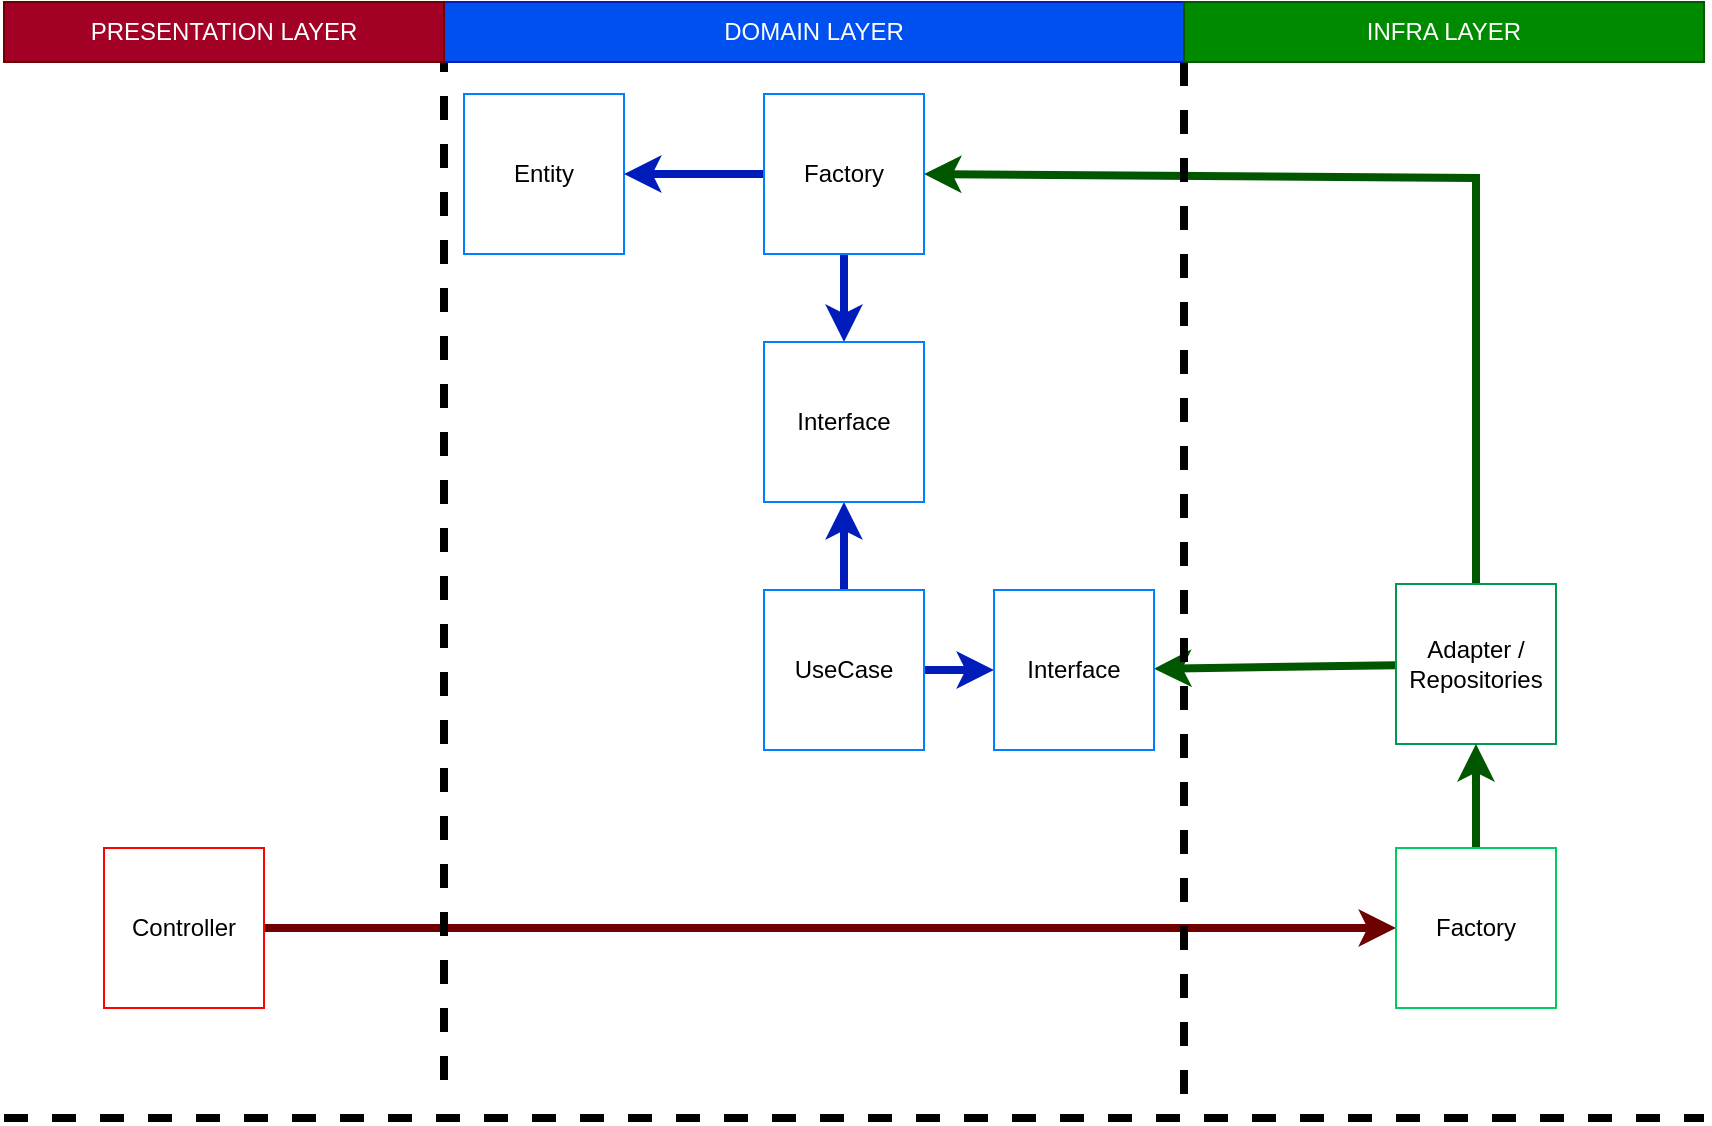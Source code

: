 <mxfile>
    <diagram id="hQ7hH29XB-m6HErXu0Jc" name="Page-1">
        <mxGraphModel dx="1298" dy="1198" grid="0" gridSize="10" guides="1" tooltips="1" connect="1" arrows="1" fold="1" page="0" pageScale="1" pageWidth="850" pageHeight="1100" background="none" math="0" shadow="0">
            <root>
                <mxCell id="0"/>
                <mxCell id="1" parent="0"/>
                <mxCell id="2" value="Entity" style="whiteSpace=wrap;html=1;aspect=fixed;strokeColor=#007FFF;rounded=0;" parent="1" vertex="1">
                    <mxGeometry x="230" y="16" width="80" height="80" as="geometry"/>
                </mxCell>
                <mxCell id="55" style="edgeStyle=none;html=1;strokeColor=#009900;strokeWidth=1;entryX=0.5;entryY=1;entryDx=0;entryDy=0;rounded=0;" parent="1" source="11" edge="1">
                    <mxGeometry relative="1" as="geometry">
                        <mxPoint x="710" y="120" as="targetPoint"/>
                    </mxGeometry>
                </mxCell>
                <mxCell id="23" style="edgeStyle=none;html=1;strokeColor=#009900;rounded=0;" parent="1" target="12" edge="1">
                    <mxGeometry relative="1" as="geometry">
                        <mxPoint x="670" y="80" as="sourcePoint"/>
                    </mxGeometry>
                </mxCell>
                <mxCell id="37" style="edgeStyle=none;html=1;strokeColor=#001DBC;fillColor=#0050ef;strokeWidth=4;rounded=0;" parent="1" source="28" target="36" edge="1">
                    <mxGeometry relative="1" as="geometry"/>
                </mxCell>
                <mxCell id="73" style="edgeStyle=none;html=1;entryX=0.5;entryY=1;entryDx=0;entryDy=0;fillColor=#0050ef;strokeColor=#001DBC;strokeWidth=4;rounded=0;" edge="1" parent="1" source="28" target="72">
                    <mxGeometry relative="1" as="geometry"/>
                </mxCell>
                <mxCell id="28" value="UseCase" style="whiteSpace=wrap;html=1;aspect=fixed;strokeColor=#007FFF;rounded=0;" parent="1" vertex="1">
                    <mxGeometry x="380" y="264" width="80" height="80" as="geometry"/>
                </mxCell>
                <mxCell id="68" style="edgeStyle=none;html=1;fillColor=#a20025;strokeColor=#6F0000;strokeWidth=4;rounded=0;" edge="1" parent="1" source="30" target="59">
                    <mxGeometry relative="1" as="geometry"/>
                </mxCell>
                <mxCell id="30" value="Controller" style="whiteSpace=wrap;html=1;aspect=fixed;strokeColor=#FF0000;rounded=0;" parent="1" vertex="1">
                    <mxGeometry x="50" y="393" width="80" height="80" as="geometry"/>
                </mxCell>
                <mxCell id="66" style="edgeStyle=none;html=1;fillColor=#008a00;strokeColor=#005700;strokeWidth=4;rounded=0;" edge="1" parent="1" source="35" target="36">
                    <mxGeometry relative="1" as="geometry"/>
                </mxCell>
                <mxCell id="71" style="edgeStyle=none;html=1;entryX=1;entryY=0.5;entryDx=0;entryDy=0;fillColor=#008a00;strokeColor=#005700;strokeWidth=4;rounded=0;" edge="1" parent="1" source="35" target="69">
                    <mxGeometry relative="1" as="geometry">
                        <Array as="points">
                            <mxPoint x="736" y="58"/>
                        </Array>
                    </mxGeometry>
                </mxCell>
                <mxCell id="35" value="Adapter / Repositories" style="whiteSpace=wrap;html=1;aspect=fixed;strokeColor=#00994D;rounded=0;" parent="1" vertex="1">
                    <mxGeometry x="696" y="261" width="80" height="80" as="geometry"/>
                </mxCell>
                <mxCell id="36" value="Interface" style="whiteSpace=wrap;html=1;aspect=fixed;strokeColor=#007FFF;rounded=0;" parent="1" vertex="1">
                    <mxGeometry x="495" y="264" width="80" height="80" as="geometry"/>
                </mxCell>
                <mxCell id="39" value="" style="endArrow=none;dashed=1;html=1;strokeWidth=4;rounded=0;" parent="1" edge="1">
                    <mxGeometry width="50" height="50" relative="1" as="geometry">
                        <mxPoint y="528" as="sourcePoint"/>
                        <mxPoint x="850" y="528" as="targetPoint"/>
                    </mxGeometry>
                </mxCell>
                <mxCell id="45" value="" style="endArrow=none;dashed=1;html=1;strokeWidth=4;rounded=0;" parent="1" edge="1">
                    <mxGeometry width="50" height="50" relative="1" as="geometry">
                        <mxPoint x="220" y="-7" as="sourcePoint"/>
                        <mxPoint x="220" y="520" as="targetPoint"/>
                    </mxGeometry>
                </mxCell>
                <mxCell id="46" value="" style="endArrow=none;dashed=1;html=1;strokeWidth=4;rounded=0;" parent="1" edge="1">
                    <mxGeometry width="50" height="50" relative="1" as="geometry">
                        <mxPoint x="590" as="sourcePoint"/>
                        <mxPoint x="590" y="520" as="targetPoint"/>
                    </mxGeometry>
                </mxCell>
                <mxCell id="47" value="DOMAIN LAYER" style="text;html=1;strokeColor=#001DBC;fillColor=#0050ef;align=center;verticalAlign=middle;whiteSpace=wrap;rounded=0;fontColor=#ffffff;" parent="1" vertex="1">
                    <mxGeometry x="220" y="-30" width="370" height="30" as="geometry"/>
                </mxCell>
                <mxCell id="48" value="INFRA LAYER" style="text;html=1;strokeColor=#005700;fillColor=#008a00;align=center;verticalAlign=middle;whiteSpace=wrap;rounded=0;fontColor=#ffffff;" parent="1" vertex="1">
                    <mxGeometry x="590" y="-30" width="260" height="30" as="geometry"/>
                </mxCell>
                <mxCell id="49" value="PRESENTATION LAYER" style="text;html=1;strokeColor=#6F0000;fillColor=#a20025;align=center;verticalAlign=middle;whiteSpace=wrap;rounded=0;fontColor=#ffffff;" parent="1" vertex="1">
                    <mxGeometry y="-30" width="220" height="30" as="geometry"/>
                </mxCell>
                <mxCell id="67" style="edgeStyle=none;html=1;fillColor=#008a00;strokeColor=#005700;strokeWidth=4;rounded=0;" edge="1" parent="1" source="59" target="35">
                    <mxGeometry relative="1" as="geometry">
                        <mxPoint x="736" y="350" as="targetPoint"/>
                    </mxGeometry>
                </mxCell>
                <mxCell id="59" value="Factory" style="whiteSpace=wrap;html=1;aspect=fixed;strokeColor=#00CC66;rounded=0;" parent="1" vertex="1">
                    <mxGeometry x="696" y="393" width="80" height="80" as="geometry"/>
                </mxCell>
                <mxCell id="70" value="" style="edgeStyle=none;html=1;fillColor=#0050ef;strokeColor=#001DBC;strokeWidth=4;rounded=0;" edge="1" parent="1" source="69" target="2">
                    <mxGeometry relative="1" as="geometry"/>
                </mxCell>
                <mxCell id="75" style="edgeStyle=none;html=1;entryX=0.5;entryY=0;entryDx=0;entryDy=0;fillColor=#0050ef;strokeColor=#001DBC;strokeWidth=4;rounded=0;" edge="1" parent="1" source="69" target="72">
                    <mxGeometry relative="1" as="geometry"/>
                </mxCell>
                <mxCell id="69" value="Factory" style="whiteSpace=wrap;html=1;aspect=fixed;strokeColor=#007FFF;rounded=0;" vertex="1" parent="1">
                    <mxGeometry x="380" y="16" width="80" height="80" as="geometry"/>
                </mxCell>
                <mxCell id="72" value="Interface" style="whiteSpace=wrap;html=1;aspect=fixed;strokeColor=#007FFF;rounded=0;" vertex="1" parent="1">
                    <mxGeometry x="380" y="140" width="80" height="80" as="geometry"/>
                </mxCell>
            </root>
        </mxGraphModel>
    </diagram>
</mxfile>